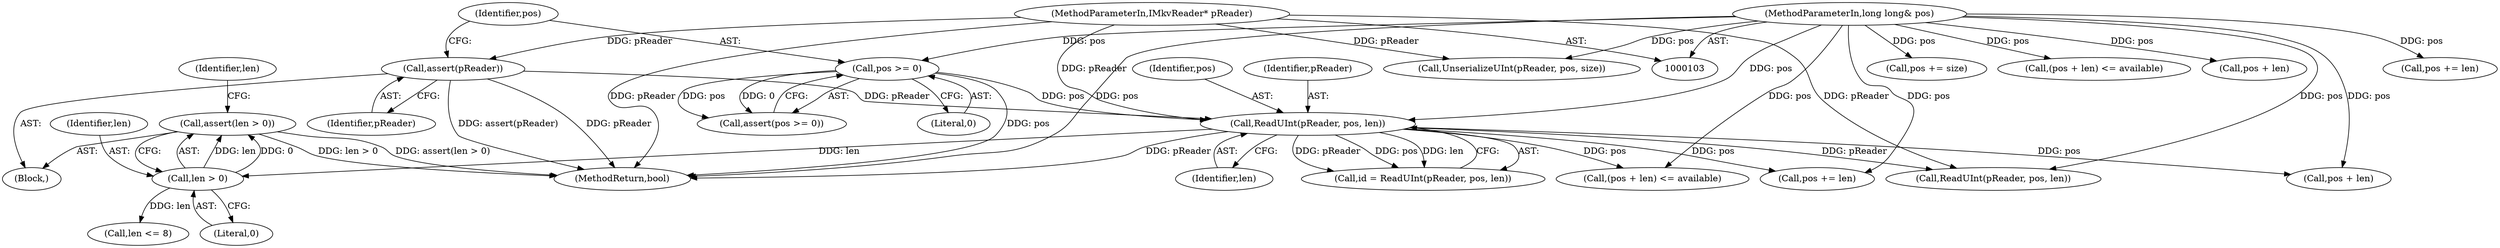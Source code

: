 digraph "1_Android_cc274e2abe8b2a6698a5c47d8aa4bb45f1f9538d_30@API" {
"1000155" [label="(Call,assert(len > 0))"];
"1000156" [label="(Call,len > 0)"];
"1000147" [label="(Call,ReadUInt(pReader, pos, len))"];
"1000109" [label="(Call,assert(pReader))"];
"1000104" [label="(MethodParameterIn,IMkvReader* pReader)"];
"1000112" [label="(Call,pos >= 0)"];
"1000105" [label="(MethodParameterIn,long long& pos)"];
"1000157" [label="(Identifier,len)"];
"1000105" [label="(MethodParameterIn,long long& pos)"];
"1000183" [label="(Call,ReadUInt(pReader, pos, len))"];
"1000110" [label="(Identifier,pReader)"];
"1000156" [label="(Call,len > 0)"];
"1000108" [label="(Block,)"];
"1000227" [label="(MethodReturn,bool)"];
"1000155" [label="(Call,assert(len > 0))"];
"1000161" [label="(Identifier,len)"];
"1000177" [label="(Call,pos += len)"];
"1000150" [label="(Identifier,len)"];
"1000113" [label="(Identifier,pos)"];
"1000164" [label="(Call,(pos + len) <= available)"];
"1000147" [label="(Call,ReadUInt(pReader, pos, len))"];
"1000160" [label="(Call,len <= 8)"];
"1000111" [label="(Call,assert(pos >= 0))"];
"1000209" [label="(Call,pos += len)"];
"1000165" [label="(Call,pos + len)"];
"1000112" [label="(Call,pos >= 0)"];
"1000222" [label="(Call,pos += size)"];
"1000145" [label="(Call,id = ReadUInt(pReader, pos, len))"];
"1000149" [label="(Identifier,pos)"];
"1000104" [label="(MethodParameterIn,IMkvReader* pReader)"];
"1000158" [label="(Literal,0)"];
"1000214" [label="(Call,UnserializeUInt(pReader, pos, size))"];
"1000204" [label="(Call,(pos + len) <= available)"];
"1000148" [label="(Identifier,pReader)"];
"1000114" [label="(Literal,0)"];
"1000109" [label="(Call,assert(pReader))"];
"1000205" [label="(Call,pos + len)"];
"1000155" -> "1000108"  [label="AST: "];
"1000155" -> "1000156"  [label="CFG: "];
"1000156" -> "1000155"  [label="AST: "];
"1000161" -> "1000155"  [label="CFG: "];
"1000155" -> "1000227"  [label="DDG: assert(len > 0)"];
"1000155" -> "1000227"  [label="DDG: len > 0"];
"1000156" -> "1000155"  [label="DDG: len"];
"1000156" -> "1000155"  [label="DDG: 0"];
"1000156" -> "1000158"  [label="CFG: "];
"1000157" -> "1000156"  [label="AST: "];
"1000158" -> "1000156"  [label="AST: "];
"1000147" -> "1000156"  [label="DDG: len"];
"1000156" -> "1000160"  [label="DDG: len"];
"1000147" -> "1000145"  [label="AST: "];
"1000147" -> "1000150"  [label="CFG: "];
"1000148" -> "1000147"  [label="AST: "];
"1000149" -> "1000147"  [label="AST: "];
"1000150" -> "1000147"  [label="AST: "];
"1000145" -> "1000147"  [label="CFG: "];
"1000147" -> "1000227"  [label="DDG: pReader"];
"1000147" -> "1000145"  [label="DDG: pReader"];
"1000147" -> "1000145"  [label="DDG: pos"];
"1000147" -> "1000145"  [label="DDG: len"];
"1000109" -> "1000147"  [label="DDG: pReader"];
"1000104" -> "1000147"  [label="DDG: pReader"];
"1000112" -> "1000147"  [label="DDG: pos"];
"1000105" -> "1000147"  [label="DDG: pos"];
"1000147" -> "1000164"  [label="DDG: pos"];
"1000147" -> "1000165"  [label="DDG: pos"];
"1000147" -> "1000177"  [label="DDG: pos"];
"1000147" -> "1000183"  [label="DDG: pReader"];
"1000109" -> "1000108"  [label="AST: "];
"1000109" -> "1000110"  [label="CFG: "];
"1000110" -> "1000109"  [label="AST: "];
"1000113" -> "1000109"  [label="CFG: "];
"1000109" -> "1000227"  [label="DDG: pReader"];
"1000109" -> "1000227"  [label="DDG: assert(pReader)"];
"1000104" -> "1000109"  [label="DDG: pReader"];
"1000104" -> "1000103"  [label="AST: "];
"1000104" -> "1000227"  [label="DDG: pReader"];
"1000104" -> "1000183"  [label="DDG: pReader"];
"1000104" -> "1000214"  [label="DDG: pReader"];
"1000112" -> "1000111"  [label="AST: "];
"1000112" -> "1000114"  [label="CFG: "];
"1000113" -> "1000112"  [label="AST: "];
"1000114" -> "1000112"  [label="AST: "];
"1000111" -> "1000112"  [label="CFG: "];
"1000112" -> "1000227"  [label="DDG: pos"];
"1000112" -> "1000111"  [label="DDG: pos"];
"1000112" -> "1000111"  [label="DDG: 0"];
"1000105" -> "1000112"  [label="DDG: pos"];
"1000105" -> "1000103"  [label="AST: "];
"1000105" -> "1000227"  [label="DDG: pos"];
"1000105" -> "1000164"  [label="DDG: pos"];
"1000105" -> "1000165"  [label="DDG: pos"];
"1000105" -> "1000177"  [label="DDG: pos"];
"1000105" -> "1000183"  [label="DDG: pos"];
"1000105" -> "1000204"  [label="DDG: pos"];
"1000105" -> "1000205"  [label="DDG: pos"];
"1000105" -> "1000209"  [label="DDG: pos"];
"1000105" -> "1000214"  [label="DDG: pos"];
"1000105" -> "1000222"  [label="DDG: pos"];
}
